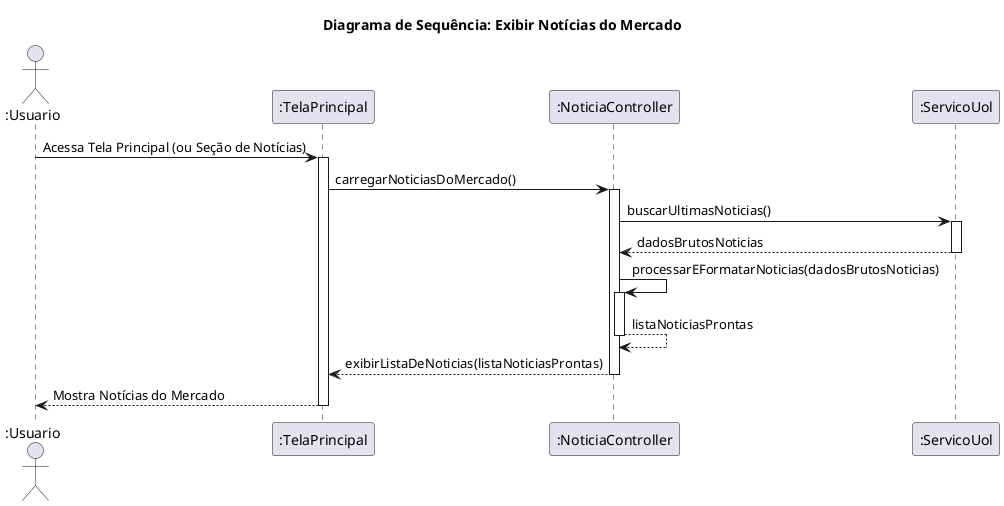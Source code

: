 @startuml

title Diagrama de Sequência: Exibir Notícias do Mercado

actor ":Usuario" as User
participant ":TelaPrincipal" as Tela
participant ":NoticiaController" as Controller
participant ":ServicoUol" as UolApi

User -> Tela: Acessa Tela Principal (ou Seção de Notícias)
activate Tela

Tela -> Controller: carregarNoticiasDoMercado()
activate Controller

Controller -> UolApi: buscarUltimasNoticias()
activate UolApi
UolApi --> Controller: dadosBrutosNoticias
deactivate UolApi

Controller -> Controller: processarEFormatarNoticias(dadosBrutosNoticias)
activate Controller
Controller --> Controller: listaNoticiasProntas
deactivate Controller

Controller --> Tela: exibirListaDeNoticias(listaNoticiasProntas)
deactivate Controller

Tela --> User: Mostra Notícias do Mercado
deactivate Tela

@enduml